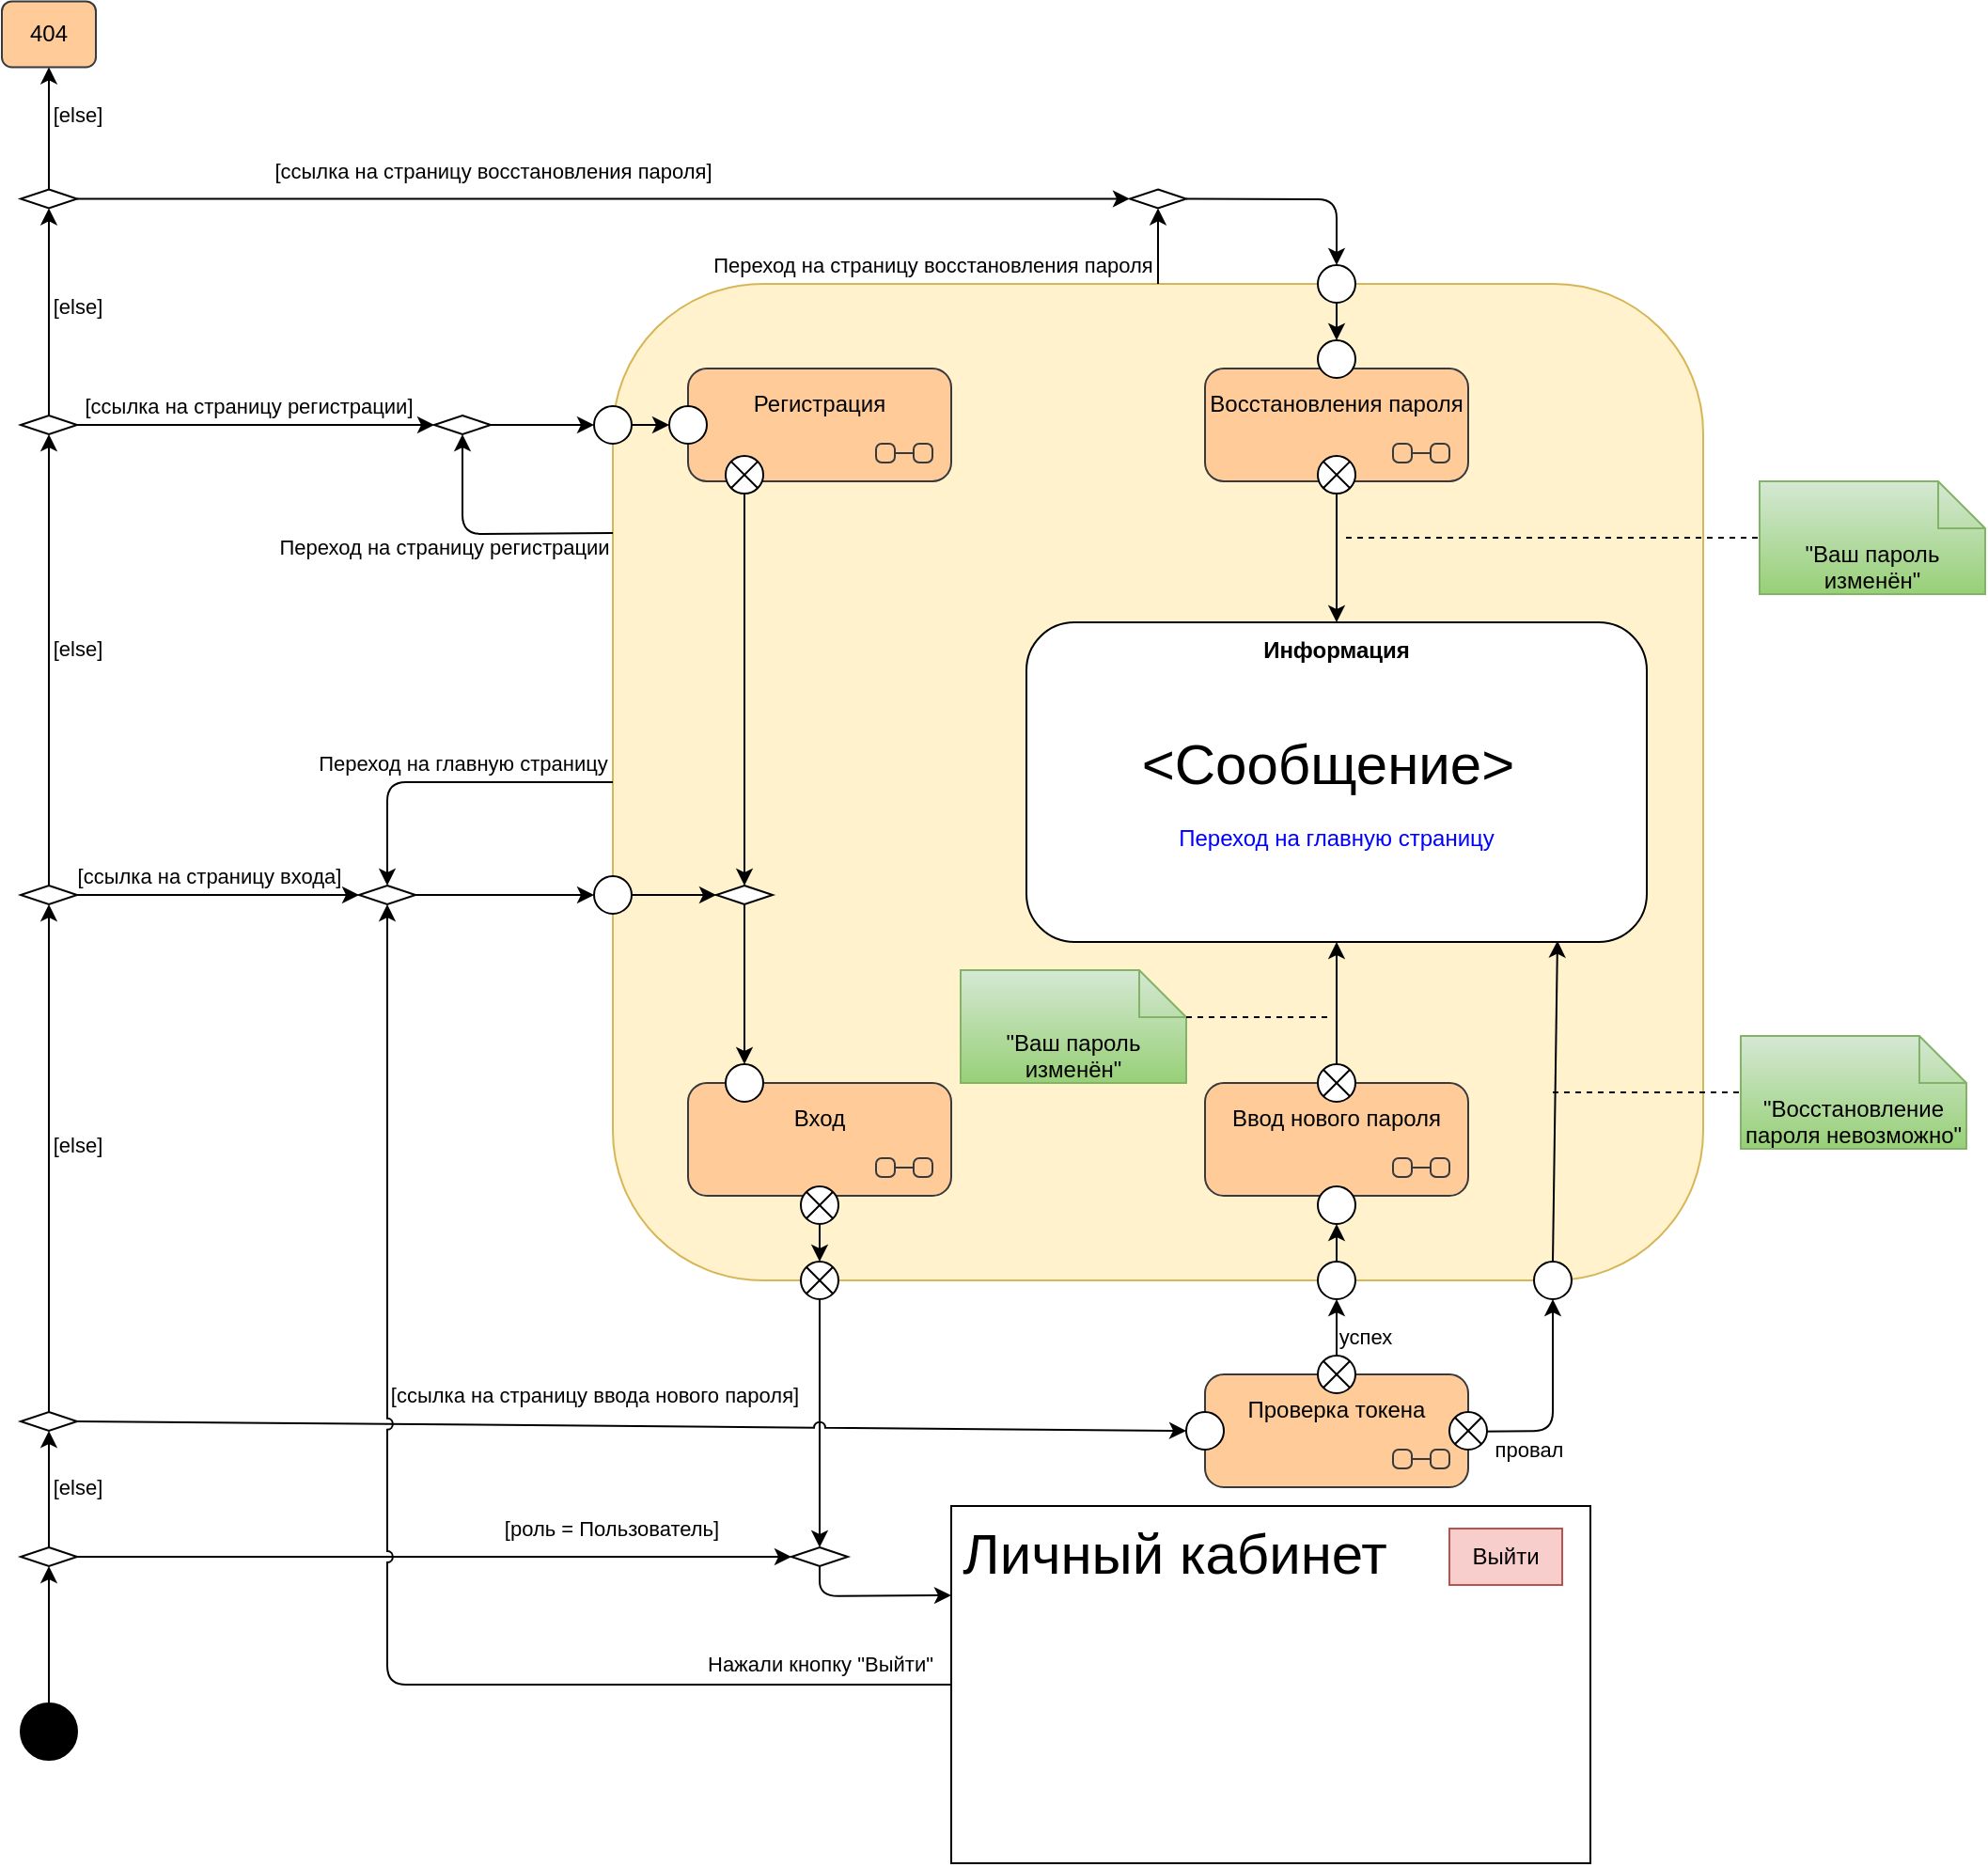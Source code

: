 <mxfile version="23.0.2" type="device">
  <diagram name="Страница — 1" id="lwFxoNZVOsWcV77fsAZV">
    <mxGraphModel dx="1221" dy="823" grid="1" gridSize="10" guides="1" tooltips="1" connect="1" arrows="1" fold="1" page="1" pageScale="1" pageWidth="827" pageHeight="1169" math="0" shadow="0">
      <root>
        <mxCell id="0" />
        <mxCell id="1" parent="0" />
        <mxCell id="IgeLQids6hlCfI4V9-Eq-91" value="" style="rounded=1;whiteSpace=wrap;html=1;fillColor=#fff2cc;strokeColor=#d6b656;" parent="1" vertex="1">
          <mxGeometry x="600" y="250" width="580" height="530" as="geometry" />
        </mxCell>
        <mxCell id="IgeLQids6hlCfI4V9-Eq-19" value="" style="rounded=1;whiteSpace=wrap;html=1;" parent="1" vertex="1">
          <mxGeometry x="820" y="430" width="330" height="170" as="geometry" />
        </mxCell>
        <mxCell id="IgeLQids6hlCfI4V9-Eq-20" value="&lt;b&gt;Информация&lt;/b&gt;" style="text;html=1;strokeColor=none;fillColor=none;align=center;verticalAlign=middle;whiteSpace=wrap;rounded=0;" parent="1" vertex="1">
          <mxGeometry x="890" y="430" width="190" height="30" as="geometry" />
        </mxCell>
        <mxCell id="IgeLQids6hlCfI4V9-Eq-24" value="&lt;font color=&quot;#0000ff&quot;&gt;Переход на главную страницу&lt;/font&gt;" style="text;html=1;strokeColor=none;fillColor=none;align=center;verticalAlign=middle;whiteSpace=wrap;rounded=0;" parent="1" vertex="1">
          <mxGeometry x="898" y="530" width="174" height="30" as="geometry" />
        </mxCell>
        <mxCell id="IgeLQids6hlCfI4V9-Eq-25" value="&lt;font style=&quot;font-size: 30px;&quot;&gt;&amp;lt;Сообщение&amp;gt;&lt;br&gt;&lt;/font&gt;" style="text;html=1;strokeColor=none;fillColor=none;align=center;verticalAlign=middle;whiteSpace=wrap;rounded=0;" parent="1" vertex="1">
          <mxGeometry x="868" y="490" width="225" height="30" as="geometry" />
        </mxCell>
        <mxCell id="IgeLQids6hlCfI4V9-Eq-92" value="" style="rounded=0;whiteSpace=wrap;html=1;" parent="1" vertex="1">
          <mxGeometry x="780" y="900" width="340" height="190" as="geometry" />
        </mxCell>
        <mxCell id="IgeLQids6hlCfI4V9-Eq-94" value="&lt;font style=&quot;font-size: 30px;&quot;&gt;Личный кабинет&lt;br&gt;&lt;/font&gt;" style="text;html=1;strokeColor=none;fillColor=none;align=center;verticalAlign=middle;whiteSpace=wrap;rounded=0;" parent="1" vertex="1">
          <mxGeometry x="780" y="910" width="238" height="30" as="geometry" />
        </mxCell>
        <mxCell id="IgeLQids6hlCfI4V9-Eq-96" value="Выйти" style="rounded=0;whiteSpace=wrap;html=1;fillColor=#f8cecc;strokeColor=#b85450;" parent="1" vertex="1">
          <mxGeometry x="1045" y="912" width="60" height="30" as="geometry" />
        </mxCell>
        <mxCell id="IgeLQids6hlCfI4V9-Eq-97" value="" style="ellipse;whiteSpace=wrap;html=1;" parent="1" vertex="1">
          <mxGeometry x="590" y="315" width="20" height="20" as="geometry" />
        </mxCell>
        <mxCell id="IgeLQids6hlCfI4V9-Eq-100" value="" style="ellipse;whiteSpace=wrap;html=1;" parent="1" vertex="1">
          <mxGeometry x="590" y="565" width="20" height="20" as="geometry" />
        </mxCell>
        <mxCell id="IgeLQids6hlCfI4V9-Eq-102" value="" style="ellipse;whiteSpace=wrap;html=1;" parent="1" vertex="1">
          <mxGeometry x="975" y="770" width="20" height="20" as="geometry" />
        </mxCell>
        <mxCell id="IgeLQids6hlCfI4V9-Eq-103" value="" style="endArrow=classic;html=1;rounded=1;exitX=0.5;exitY=0;exitDx=0;exitDy=0;entryX=0.5;entryY=1;entryDx=0;entryDy=0;curved=0;" parent="1" source="IgeLQids6hlCfI4V9-Eq-102" target="dGpeaqjXoYI7zpuX5_f6-19" edge="1">
          <mxGeometry width="50" height="50" relative="1" as="geometry">
            <mxPoint x="200" y="645" as="sourcePoint" />
            <mxPoint x="985" y="760" as="targetPoint" />
          </mxGeometry>
        </mxCell>
        <mxCell id="IgeLQids6hlCfI4V9-Eq-105" value="" style="ellipse;whiteSpace=wrap;html=1;" parent="1" vertex="1">
          <mxGeometry x="975" y="240" width="20" height="20" as="geometry" />
        </mxCell>
        <mxCell id="IgeLQids6hlCfI4V9-Eq-107" value="" style="shape=sumEllipse;perimeter=ellipsePerimeter;html=1;backgroundOutline=1;" parent="1" vertex="1">
          <mxGeometry x="700" y="770" width="20" height="20" as="geometry" />
        </mxCell>
        <mxCell id="IgeLQids6hlCfI4V9-Eq-110" value="" style="rhombus;whiteSpace=wrap;html=1;" parent="1" vertex="1">
          <mxGeometry x="695" y="922" width="30" height="10" as="geometry" />
        </mxCell>
        <mxCell id="IgeLQids6hlCfI4V9-Eq-111" value="" style="endArrow=classic;html=1;rounded=1;exitX=0.5;exitY=1;exitDx=0;exitDy=0;entryX=0;entryY=0.25;entryDx=0;entryDy=0;curved=0;jumpStyle=arc;" parent="1" source="IgeLQids6hlCfI4V9-Eq-110" target="IgeLQids6hlCfI4V9-Eq-92" edge="1">
          <mxGeometry width="50" height="50" relative="1" as="geometry">
            <mxPoint x="995" y="790" as="sourcePoint" />
            <mxPoint x="995" y="770" as="targetPoint" />
            <Array as="points">
              <mxPoint x="710" y="948" />
            </Array>
          </mxGeometry>
        </mxCell>
        <mxCell id="IgeLQids6hlCfI4V9-Eq-112" value="" style="endArrow=classic;html=1;rounded=1;exitX=0.5;exitY=1;exitDx=0;exitDy=0;entryX=0.5;entryY=0;entryDx=0;entryDy=0;curved=0;jumpStyle=arc;" parent="1" source="IgeLQids6hlCfI4V9-Eq-107" target="IgeLQids6hlCfI4V9-Eq-110" edge="1">
          <mxGeometry width="50" height="50" relative="1" as="geometry">
            <mxPoint x="705" y="910" as="sourcePoint" />
            <mxPoint x="705" y="980" as="targetPoint" />
          </mxGeometry>
        </mxCell>
        <mxCell id="IgeLQids6hlCfI4V9-Eq-113" value="" style="ellipse;fillColor=strokeColor;html=1;" parent="1" vertex="1">
          <mxGeometry x="285" y="1005" width="30" height="30" as="geometry" />
        </mxCell>
        <mxCell id="IgeLQids6hlCfI4V9-Eq-114" value="" style="rhombus;whiteSpace=wrap;html=1;" parent="1" vertex="1">
          <mxGeometry x="285" y="922" width="30" height="10" as="geometry" />
        </mxCell>
        <mxCell id="IgeLQids6hlCfI4V9-Eq-115" value="" style="endArrow=classic;html=1;rounded=1;entryX=0.5;entryY=1;entryDx=0;entryDy=0;curved=0;jumpStyle=arc;" parent="1" source="IgeLQids6hlCfI4V9-Eq-113" target="IgeLQids6hlCfI4V9-Eq-114" edge="1">
          <mxGeometry width="50" height="50" relative="1" as="geometry">
            <mxPoint x="1120" y="905" as="sourcePoint" />
            <mxPoint x="1120" y="975" as="targetPoint" />
          </mxGeometry>
        </mxCell>
        <mxCell id="IgeLQids6hlCfI4V9-Eq-116" value="" style="endArrow=classic;html=1;rounded=1;exitX=1;exitY=0.5;exitDx=0;exitDy=0;entryX=0;entryY=0.5;entryDx=0;entryDy=0;curved=0;jumpStyle=arc;" parent="1" source="IgeLQids6hlCfI4V9-Eq-114" target="IgeLQids6hlCfI4V9-Eq-110" edge="1">
          <mxGeometry width="50" height="50" relative="1" as="geometry">
            <mxPoint x="-150" y="905" as="sourcePoint" />
            <mxPoint x="-120" y="905" as="targetPoint" />
          </mxGeometry>
        </mxCell>
        <mxCell id="IgeLQids6hlCfI4V9-Eq-117" value="[роль = Пользователь]" style="edgeLabel;html=1;align=center;verticalAlign=middle;resizable=0;points=[];" parent="IgeLQids6hlCfI4V9-Eq-116" vertex="1" connectable="0">
          <mxGeometry x="-0.44" y="3" relative="1" as="geometry">
            <mxPoint x="177" y="-12" as="offset" />
          </mxGeometry>
        </mxCell>
        <mxCell id="IgeLQids6hlCfI4V9-Eq-118" value="" style="rhombus;whiteSpace=wrap;html=1;" parent="1" vertex="1">
          <mxGeometry x="285" y="850" width="30" height="10" as="geometry" />
        </mxCell>
        <mxCell id="IgeLQids6hlCfI4V9-Eq-119" value="" style="endArrow=classic;html=1;rounded=1;exitX=0.5;exitY=0;exitDx=0;exitDy=0;entryX=0.5;entryY=1;entryDx=0;entryDy=0;curved=0;jumpStyle=arc;" parent="1" source="IgeLQids6hlCfI4V9-Eq-114" target="IgeLQids6hlCfI4V9-Eq-118" edge="1">
          <mxGeometry width="50" height="50" relative="1" as="geometry">
            <mxPoint x="265" y="900" as="sourcePoint" />
            <mxPoint x="295" y="900" as="targetPoint" />
          </mxGeometry>
        </mxCell>
        <mxCell id="IgeLQids6hlCfI4V9-Eq-120" value="[else]" style="edgeLabel;html=1;align=center;verticalAlign=middle;resizable=0;points=[];" parent="IgeLQids6hlCfI4V9-Eq-119" vertex="1" connectable="0">
          <mxGeometry x="0.052" y="1" relative="1" as="geometry">
            <mxPoint x="16" as="offset" />
          </mxGeometry>
        </mxCell>
        <mxCell id="IgeLQids6hlCfI4V9-Eq-121" value="" style="endArrow=classic;html=1;rounded=1;exitX=1;exitY=0.5;exitDx=0;exitDy=0;curved=0;jumpStyle=arc;entryX=0;entryY=0.5;entryDx=0;entryDy=0;" parent="1" source="IgeLQids6hlCfI4V9-Eq-118" target="dGpeaqjXoYI7zpuX5_f6-31" edge="1">
          <mxGeometry width="50" height="50" relative="1" as="geometry">
            <mxPoint x="-200" y="832.5" as="sourcePoint" />
            <mxPoint x="910" y="832.5" as="targetPoint" />
            <Array as="points" />
          </mxGeometry>
        </mxCell>
        <mxCell id="IgeLQids6hlCfI4V9-Eq-122" value="[ссылка на страницу ввода нового пароля]" style="edgeLabel;html=1;align=center;verticalAlign=middle;resizable=0;points=[];" parent="IgeLQids6hlCfI4V9-Eq-121" vertex="1" connectable="0">
          <mxGeometry x="-0.44" y="3" relative="1" as="geometry">
            <mxPoint x="110" y="-13" as="offset" />
          </mxGeometry>
        </mxCell>
        <mxCell id="IgeLQids6hlCfI4V9-Eq-123" value="" style="rhombus;whiteSpace=wrap;html=1;" parent="1" vertex="1">
          <mxGeometry x="285" y="570" width="30" height="10" as="geometry" />
        </mxCell>
        <mxCell id="IgeLQids6hlCfI4V9-Eq-124" value="" style="endArrow=classic;html=1;rounded=1;exitX=0.5;exitY=0;exitDx=0;exitDy=0;entryX=0.5;entryY=1;entryDx=0;entryDy=0;curved=0;jumpStyle=arc;" parent="1" source="IgeLQids6hlCfI4V9-Eq-118" target="IgeLQids6hlCfI4V9-Eq-123" edge="1">
          <mxGeometry width="50" height="50" relative="1" as="geometry">
            <mxPoint x="300" y="815" as="sourcePoint" />
            <mxPoint x="295" y="830" as="targetPoint" />
          </mxGeometry>
        </mxCell>
        <mxCell id="IgeLQids6hlCfI4V9-Eq-125" value="[else]" style="edgeLabel;html=1;align=center;verticalAlign=middle;resizable=0;points=[];" parent="IgeLQids6hlCfI4V9-Eq-124" vertex="1" connectable="0">
          <mxGeometry x="0.052" y="1" relative="1" as="geometry">
            <mxPoint x="16" as="offset" />
          </mxGeometry>
        </mxCell>
        <mxCell id="IgeLQids6hlCfI4V9-Eq-126" value="" style="endArrow=classic;html=1;rounded=1;exitX=1;exitY=0.5;exitDx=0;exitDy=0;entryX=0;entryY=0.5;entryDx=0;entryDy=0;curved=0;jumpStyle=arc;" parent="1" source="IgeLQids6hlCfI4V9-Eq-123" target="IgeLQids6hlCfI4V9-Eq-129" edge="1">
          <mxGeometry width="50" height="50" relative="1" as="geometry">
            <mxPoint x="310" y="780" as="sourcePoint" />
            <mxPoint x="310" y="720" as="targetPoint" />
          </mxGeometry>
        </mxCell>
        <mxCell id="IgeLQids6hlCfI4V9-Eq-127" value="[ссылка на страницу входа]" style="edgeLabel;html=1;align=center;verticalAlign=middle;resizable=0;points=[];" parent="IgeLQids6hlCfI4V9-Eq-126" vertex="1" connectable="0">
          <mxGeometry x="0.052" y="1" relative="1" as="geometry">
            <mxPoint x="-9" y="-9" as="offset" />
          </mxGeometry>
        </mxCell>
        <mxCell id="IgeLQids6hlCfI4V9-Eq-129" value="" style="rhombus;whiteSpace=wrap;html=1;" parent="1" vertex="1">
          <mxGeometry x="465" y="570" width="30" height="10" as="geometry" />
        </mxCell>
        <mxCell id="IgeLQids6hlCfI4V9-Eq-131" value="" style="endArrow=classic;html=1;rounded=1;exitX=1;exitY=0.5;exitDx=0;exitDy=0;entryX=0;entryY=0.5;entryDx=0;entryDy=0;curved=0;jumpStyle=arc;" parent="1" source="IgeLQids6hlCfI4V9-Eq-129" target="IgeLQids6hlCfI4V9-Eq-100" edge="1">
          <mxGeometry width="50" height="50" relative="1" as="geometry">
            <mxPoint x="1120" y="850" as="sourcePoint" />
            <mxPoint x="1120" y="920" as="targetPoint" />
          </mxGeometry>
        </mxCell>
        <mxCell id="IgeLQids6hlCfI4V9-Eq-132" value="" style="endArrow=classic;html=1;rounded=1;exitX=0;exitY=0.5;exitDx=0;exitDy=0;entryX=0.5;entryY=0;entryDx=0;entryDy=0;curved=0;jumpStyle=arc;" parent="1" source="IgeLQids6hlCfI4V9-Eq-91" target="IgeLQids6hlCfI4V9-Eq-129" edge="1">
          <mxGeometry width="50" height="50" relative="1" as="geometry">
            <mxPoint x="90" y="645" as="sourcePoint" />
            <mxPoint x="180" y="645" as="targetPoint" />
            <Array as="points">
              <mxPoint x="480" y="515" />
            </Array>
          </mxGeometry>
        </mxCell>
        <mxCell id="IgeLQids6hlCfI4V9-Eq-133" value="Переход на главную страницу" style="edgeLabel;html=1;align=center;verticalAlign=middle;resizable=0;points=[];" parent="IgeLQids6hlCfI4V9-Eq-132" vertex="1" connectable="0">
          <mxGeometry x="-0.046" y="-1" relative="1" as="geometry">
            <mxPoint x="3" y="-9" as="offset" />
          </mxGeometry>
        </mxCell>
        <mxCell id="IgeLQids6hlCfI4V9-Eq-134" value="" style="endArrow=classic;html=1;rounded=1;exitX=0;exitY=0.5;exitDx=0;exitDy=0;entryX=0.5;entryY=1;entryDx=0;entryDy=0;curved=0;jumpStyle=arc;" parent="1" source="IgeLQids6hlCfI4V9-Eq-92" target="IgeLQids6hlCfI4V9-Eq-129" edge="1">
          <mxGeometry width="50" height="50" relative="1" as="geometry">
            <mxPoint x="190" y="570" as="sourcePoint" />
            <mxPoint x="75" y="640" as="targetPoint" />
            <Array as="points">
              <mxPoint x="480" y="995" />
            </Array>
          </mxGeometry>
        </mxCell>
        <mxCell id="IgeLQids6hlCfI4V9-Eq-135" value="Нажали кнопку &quot;Выйти&quot;" style="edgeLabel;html=1;align=center;verticalAlign=middle;resizable=0;points=[];" parent="IgeLQids6hlCfI4V9-Eq-134" vertex="1" connectable="0">
          <mxGeometry x="-0.046" y="-1" relative="1" as="geometry">
            <mxPoint x="229" y="30" as="offset" />
          </mxGeometry>
        </mxCell>
        <mxCell id="IgeLQids6hlCfI4V9-Eq-136" value="" style="rhombus;whiteSpace=wrap;html=1;" parent="1" vertex="1">
          <mxGeometry x="505" y="320" width="30" height="10" as="geometry" />
        </mxCell>
        <mxCell id="IgeLQids6hlCfI4V9-Eq-137" value="" style="endArrow=classic;html=1;rounded=1;exitX=1;exitY=0.5;exitDx=0;exitDy=0;entryX=0;entryY=0.5;entryDx=0;entryDy=0;curved=0;jumpStyle=arc;" parent="1" source="IgeLQids6hlCfI4V9-Eq-136" edge="1" target="IgeLQids6hlCfI4V9-Eq-97">
          <mxGeometry width="50" height="50" relative="1" as="geometry">
            <mxPoint x="1120" y="600" as="sourcePoint" />
            <mxPoint x="585" y="325" as="targetPoint" />
          </mxGeometry>
        </mxCell>
        <mxCell id="IgeLQids6hlCfI4V9-Eq-138" value="" style="endArrow=classic;html=1;rounded=1;exitX=0;exitY=0.25;exitDx=0;exitDy=0;curved=0;jumpStyle=arc;" parent="1" source="IgeLQids6hlCfI4V9-Eq-91" edge="1">
          <mxGeometry width="50" height="50" relative="1" as="geometry">
            <mxPoint x="180" y="255" as="sourcePoint" />
            <mxPoint x="520" y="330" as="targetPoint" />
            <Array as="points">
              <mxPoint x="520" y="383" />
            </Array>
          </mxGeometry>
        </mxCell>
        <mxCell id="IgeLQids6hlCfI4V9-Eq-139" value="Переход на страницу регистрации" style="edgeLabel;html=1;align=center;verticalAlign=middle;resizable=0;points=[];" parent="IgeLQids6hlCfI4V9-Eq-138" vertex="1" connectable="0">
          <mxGeometry x="-0.046" y="-1" relative="1" as="geometry">
            <mxPoint x="-27" y="8" as="offset" />
          </mxGeometry>
        </mxCell>
        <mxCell id="IgeLQids6hlCfI4V9-Eq-140" value="" style="rhombus;whiteSpace=wrap;html=1;" parent="1" vertex="1">
          <mxGeometry x="285" y="320" width="30" height="10" as="geometry" />
        </mxCell>
        <mxCell id="IgeLQids6hlCfI4V9-Eq-141" value="" style="endArrow=classic;html=1;rounded=1;exitX=0.5;exitY=0;exitDx=0;exitDy=0;entryX=0.5;entryY=1;entryDx=0;entryDy=0;curved=0;jumpStyle=arc;" parent="1" source="IgeLQids6hlCfI4V9-Eq-123" target="IgeLQids6hlCfI4V9-Eq-140" edge="1">
          <mxGeometry width="50" height="50" relative="1" as="geometry">
            <mxPoint x="300" y="575" as="sourcePoint" />
            <mxPoint x="295" y="580" as="targetPoint" />
          </mxGeometry>
        </mxCell>
        <mxCell id="IgeLQids6hlCfI4V9-Eq-142" value="[else]" style="edgeLabel;html=1;align=center;verticalAlign=middle;resizable=0;points=[];" parent="IgeLQids6hlCfI4V9-Eq-141" vertex="1" connectable="0">
          <mxGeometry x="0.052" y="1" relative="1" as="geometry">
            <mxPoint x="16" as="offset" />
          </mxGeometry>
        </mxCell>
        <mxCell id="IgeLQids6hlCfI4V9-Eq-143" value="" style="endArrow=classic;html=1;rounded=1;exitX=1;exitY=0.5;exitDx=0;exitDy=0;entryX=0;entryY=0.5;entryDx=0;entryDy=0;curved=0;jumpStyle=arc;" parent="1" source="IgeLQids6hlCfI4V9-Eq-140" target="IgeLQids6hlCfI4V9-Eq-136" edge="1">
          <mxGeometry width="50" height="50" relative="1" as="geometry">
            <mxPoint x="325" y="640" as="sourcePoint" />
            <mxPoint x="475" y="640" as="targetPoint" />
          </mxGeometry>
        </mxCell>
        <mxCell id="IgeLQids6hlCfI4V9-Eq-144" value="[ссылка на страницу регистрации]" style="edgeLabel;html=1;align=center;verticalAlign=middle;resizable=0;points=[];" parent="IgeLQids6hlCfI4V9-Eq-143" vertex="1" connectable="0">
          <mxGeometry x="0.052" y="1" relative="1" as="geometry">
            <mxPoint x="-9" y="-9" as="offset" />
          </mxGeometry>
        </mxCell>
        <mxCell id="IgeLQids6hlCfI4V9-Eq-145" value="" style="rhombus;whiteSpace=wrap;html=1;" parent="1" vertex="1">
          <mxGeometry x="285" y="199.74" width="30" height="10" as="geometry" />
        </mxCell>
        <mxCell id="IgeLQids6hlCfI4V9-Eq-146" value="" style="endArrow=classic;html=1;rounded=1;exitX=0.5;exitY=0;exitDx=0;exitDy=0;entryX=0.5;entryY=1;entryDx=0;entryDy=0;curved=0;jumpStyle=arc;" parent="1" source="IgeLQids6hlCfI4V9-Eq-140" target="IgeLQids6hlCfI4V9-Eq-145" edge="1">
          <mxGeometry width="50" height="50" relative="1" as="geometry">
            <mxPoint x="300" y="296.53" as="sourcePoint" />
            <mxPoint x="295" y="301.53" as="targetPoint" />
          </mxGeometry>
        </mxCell>
        <mxCell id="IgeLQids6hlCfI4V9-Eq-147" value="[else]" style="edgeLabel;html=1;align=center;verticalAlign=middle;resizable=0;points=[];" parent="IgeLQids6hlCfI4V9-Eq-146" vertex="1" connectable="0">
          <mxGeometry x="0.052" y="1" relative="1" as="geometry">
            <mxPoint x="16" as="offset" />
          </mxGeometry>
        </mxCell>
        <mxCell id="IgeLQids6hlCfI4V9-Eq-148" value="" style="endArrow=classic;html=1;rounded=1;exitX=0.5;exitY=0;exitDx=0;exitDy=0;curved=0;jumpStyle=arc;entryX=0.5;entryY=1;entryDx=0;entryDy=0;" parent="1" source="IgeLQids6hlCfI4V9-Eq-91" target="IgeLQids6hlCfI4V9-Eq-151" edge="1">
          <mxGeometry width="50" height="50" relative="1" as="geometry">
            <mxPoint x="705" y="311.53" as="sourcePoint" />
            <mxPoint x="860" y="120" as="targetPoint" />
          </mxGeometry>
        </mxCell>
        <mxCell id="IgeLQids6hlCfI4V9-Eq-149" value="Переход на страницу восстановления пароля" style="edgeLabel;html=1;align=center;verticalAlign=middle;resizable=0;points=[];" parent="IgeLQids6hlCfI4V9-Eq-148" vertex="1" connectable="0">
          <mxGeometry x="0.052" y="1" relative="1" as="geometry">
            <mxPoint x="-119" y="11" as="offset" />
          </mxGeometry>
        </mxCell>
        <mxCell id="IgeLQids6hlCfI4V9-Eq-151" value="" style="rhombus;whiteSpace=wrap;html=1;" parent="1" vertex="1">
          <mxGeometry x="875" y="199.74" width="30" height="10" as="geometry" />
        </mxCell>
        <mxCell id="IgeLQids6hlCfI4V9-Eq-152" value="" style="endArrow=classic;html=1;rounded=1;exitX=1;exitY=0.5;exitDx=0;exitDy=0;curved=0;jumpStyle=arc;entryX=0;entryY=0.5;entryDx=0;entryDy=0;" parent="1" source="IgeLQids6hlCfI4V9-Eq-145" target="IgeLQids6hlCfI4V9-Eq-151" edge="1">
          <mxGeometry width="50" height="50" relative="1" as="geometry">
            <mxPoint x="545" y="399.74" as="sourcePoint" />
            <mxPoint x="775" y="169.74" as="targetPoint" />
          </mxGeometry>
        </mxCell>
        <mxCell id="IgeLQids6hlCfI4V9-Eq-157" value="[ссылка на страницу восстановления пароля]" style="edgeLabel;html=1;align=center;verticalAlign=middle;resizable=0;points=[];" parent="IgeLQids6hlCfI4V9-Eq-152" vertex="1" connectable="0">
          <mxGeometry x="-0.635" y="1" relative="1" as="geometry">
            <mxPoint x="119" y="-14" as="offset" />
          </mxGeometry>
        </mxCell>
        <mxCell id="IgeLQids6hlCfI4V9-Eq-153" value="" style="endArrow=classic;html=1;rounded=1;exitX=1;exitY=0.5;exitDx=0;exitDy=0;curved=0;jumpStyle=arc;entryX=0.5;entryY=0;entryDx=0;entryDy=0;" parent="1" source="IgeLQids6hlCfI4V9-Eq-151" target="IgeLQids6hlCfI4V9-Eq-105" edge="1">
          <mxGeometry width="50" height="50" relative="1" as="geometry">
            <mxPoint x="-90" y="155" as="sourcePoint" />
            <mxPoint x="515" y="155" as="targetPoint" />
            <Array as="points">
              <mxPoint x="985" y="205" />
            </Array>
          </mxGeometry>
        </mxCell>
        <mxCell id="IgeLQids6hlCfI4V9-Eq-154" value="404" style="rounded=1;whiteSpace=wrap;html=1;fillColor=#ffcc99;strokeColor=#36393d;" parent="1" vertex="1">
          <mxGeometry x="275" y="99.74" width="50" height="35" as="geometry" />
        </mxCell>
        <mxCell id="IgeLQids6hlCfI4V9-Eq-155" value="" style="endArrow=classic;html=1;rounded=1;exitX=0.5;exitY=0;exitDx=0;exitDy=0;entryX=0.5;entryY=1;entryDx=0;entryDy=0;curved=0;jumpStyle=arc;" parent="1" source="IgeLQids6hlCfI4V9-Eq-145" target="IgeLQids6hlCfI4V9-Eq-154" edge="1">
          <mxGeometry width="50" height="50" relative="1" as="geometry">
            <mxPoint x="310" y="394.74" as="sourcePoint" />
            <mxPoint x="310" y="219.74" as="targetPoint" />
          </mxGeometry>
        </mxCell>
        <mxCell id="IgeLQids6hlCfI4V9-Eq-156" value="[else]" style="edgeLabel;html=1;align=center;verticalAlign=middle;resizable=0;points=[];" parent="IgeLQids6hlCfI4V9-Eq-155" vertex="1" connectable="0">
          <mxGeometry x="0.052" y="1" relative="1" as="geometry">
            <mxPoint x="16" y="-6" as="offset" />
          </mxGeometry>
        </mxCell>
        <mxCell id="IgeLQids6hlCfI4V9-Eq-158" value="&quot;Ваш пароль изменён&quot;" style="shape=note2;boundedLbl=1;whiteSpace=wrap;html=1;size=25;verticalAlign=top;align=center;fillColor=#d5e8d4;gradientColor=#97d077;strokeColor=#82b366;" parent="1" vertex="1">
          <mxGeometry x="785" y="615" width="120" height="60" as="geometry" />
        </mxCell>
        <mxCell id="IgeLQids6hlCfI4V9-Eq-159" value="&quot;Ваш пароль изменён&quot;" style="shape=note2;boundedLbl=1;whiteSpace=wrap;html=1;size=25;verticalAlign=top;align=center;fillColor=#d5e8d4;gradientColor=#97d077;strokeColor=#82b366;" parent="1" vertex="1">
          <mxGeometry x="1210" y="355" width="120" height="60" as="geometry" />
        </mxCell>
        <mxCell id="IgeLQids6hlCfI4V9-Eq-160" value="" style="endArrow=none;dashed=1;html=1;rounded=0;entryX=0;entryY=0;entryDx=120.0;entryDy=25;entryPerimeter=0;" parent="1" target="IgeLQids6hlCfI4V9-Eq-158" edge="1">
          <mxGeometry width="50" height="50" relative="1" as="geometry">
            <mxPoint x="980" y="640" as="sourcePoint" />
            <mxPoint x="1400" y="470" as="targetPoint" />
          </mxGeometry>
        </mxCell>
        <mxCell id="IgeLQids6hlCfI4V9-Eq-161" value="" style="endArrow=none;dashed=1;html=1;rounded=0;entryX=0;entryY=0.5;entryDx=0;entryDy=0;entryPerimeter=0;" parent="1" target="IgeLQids6hlCfI4V9-Eq-159" edge="1">
          <mxGeometry width="50" height="50" relative="1" as="geometry">
            <mxPoint x="990" y="385" as="sourcePoint" />
            <mxPoint x="1570" y="595" as="targetPoint" />
          </mxGeometry>
        </mxCell>
        <mxCell id="Hw_Np0mPRpR-K1o3CZ9B-4" value="" style="endArrow=classic;html=1;rounded=1;exitX=0;exitY=0.5;exitDx=0;exitDy=0;entryX=0.5;entryY=1;entryDx=0;entryDy=0;curved=0;jumpStyle=arc;" parent="1" source="dGpeaqjXoYI7zpuX5_f6-33" target="IgeLQids6hlCfI4V9-Eq-102" edge="1">
          <mxGeometry width="50" height="50" relative="1" as="geometry">
            <mxPoint x="985" y="833" as="sourcePoint" />
            <mxPoint x="705" y="900" as="targetPoint" />
          </mxGeometry>
        </mxCell>
        <mxCell id="Hw_Np0mPRpR-K1o3CZ9B-5" value="успех" style="edgeLabel;html=1;align=center;verticalAlign=middle;resizable=0;points=[];" parent="Hw_Np0mPRpR-K1o3CZ9B-4" vertex="1" connectable="0">
          <mxGeometry x="-0.126" y="-1" relative="1" as="geometry">
            <mxPoint x="14" y="3" as="offset" />
          </mxGeometry>
        </mxCell>
        <mxCell id="Hw_Np0mPRpR-K1o3CZ9B-6" value="" style="endArrow=classic;html=1;rounded=1;exitX=0.517;exitY=0.207;exitDx=0;exitDy=0;curved=0;jumpStyle=arc;entryX=0.5;entryY=1;entryDx=0;entryDy=0;exitPerimeter=0;" parent="1" source="dGpeaqjXoYI7zpuX5_f6-32" target="Hw_Np0mPRpR-K1o3CZ9B-8" edge="1">
          <mxGeometry width="50" height="50" relative="1" as="geometry">
            <mxPoint x="1000" y="838" as="sourcePoint" />
            <mxPoint x="1410" y="800" as="targetPoint" />
            <Array as="points">
              <mxPoint x="1100" y="860" />
            </Array>
          </mxGeometry>
        </mxCell>
        <mxCell id="dGpeaqjXoYI7zpuX5_f6-34" value="провал" style="edgeLabel;html=1;align=center;verticalAlign=middle;resizable=0;points=[];" vertex="1" connectable="0" parent="Hw_Np0mPRpR-K1o3CZ9B-6">
          <mxGeometry x="-0.536" y="1" relative="1" as="geometry">
            <mxPoint y="11" as="offset" />
          </mxGeometry>
        </mxCell>
        <mxCell id="Hw_Np0mPRpR-K1o3CZ9B-8" value="" style="ellipse;whiteSpace=wrap;html=1;" parent="1" vertex="1">
          <mxGeometry x="1090" y="770" width="20" height="20" as="geometry" />
        </mxCell>
        <mxCell id="Hw_Np0mPRpR-K1o3CZ9B-9" value="" style="endArrow=classic;html=1;rounded=1;entryX=0.856;entryY=0.996;entryDx=0;entryDy=0;curved=0;exitX=0.5;exitY=0;exitDx=0;exitDy=0;entryPerimeter=0;" parent="1" source="Hw_Np0mPRpR-K1o3CZ9B-8" target="IgeLQids6hlCfI4V9-Eq-19" edge="1">
          <mxGeometry width="50" height="50" relative="1" as="geometry">
            <mxPoint x="1170" y="520" as="sourcePoint" />
            <mxPoint x="655" y="773" as="targetPoint" />
          </mxGeometry>
        </mxCell>
        <mxCell id="Hw_Np0mPRpR-K1o3CZ9B-10" value="&quot;Восстановление пароля невозможно&quot;" style="shape=note2;boundedLbl=1;whiteSpace=wrap;html=1;size=25;verticalAlign=top;align=center;fillColor=#d5e8d4;gradientColor=#97d077;strokeColor=#82b366;" parent="1" vertex="1">
          <mxGeometry x="1200" y="650" width="120" height="60" as="geometry" />
        </mxCell>
        <mxCell id="dGpeaqjXoYI7zpuX5_f6-1" value="Регистрация" style="shape=umlState;rounded=1;verticalAlign=top;spacingTop=5;umlStateSymbol=collapseState;absoluteArcSize=1;arcSize=10;html=1;whiteSpace=wrap;fillColor=#ffcc99;strokeColor=#36393d;" vertex="1" parent="1">
          <mxGeometry x="640" y="295" width="140" height="60" as="geometry" />
        </mxCell>
        <mxCell id="dGpeaqjXoYI7zpuX5_f6-2" value="Вход" style="shape=umlState;rounded=1;verticalAlign=top;spacingTop=5;umlStateSymbol=collapseState;absoluteArcSize=1;arcSize=10;html=1;whiteSpace=wrap;fillColor=#ffcc99;strokeColor=#36393d;" vertex="1" parent="1">
          <mxGeometry x="640" y="675" width="140" height="60" as="geometry" />
        </mxCell>
        <mxCell id="dGpeaqjXoYI7zpuX5_f6-5" value="" style="ellipse;whiteSpace=wrap;html=1;" vertex="1" parent="1">
          <mxGeometry x="630" y="315" width="20" height="20" as="geometry" />
        </mxCell>
        <mxCell id="dGpeaqjXoYI7zpuX5_f6-6" value="" style="ellipse;whiteSpace=wrap;html=1;" vertex="1" parent="1">
          <mxGeometry x="660" y="665" width="20" height="20" as="geometry" />
        </mxCell>
        <mxCell id="dGpeaqjXoYI7zpuX5_f6-9" value="" style="endArrow=classic;html=1;rounded=1;exitX=1;exitY=0.5;exitDx=0;exitDy=0;entryX=0;entryY=0.5;entryDx=0;entryDy=0;curved=0;jumpStyle=arc;" edge="1" parent="1" source="IgeLQids6hlCfI4V9-Eq-100" target="dGpeaqjXoYI7zpuX5_f6-12">
          <mxGeometry width="50" height="50" relative="1" as="geometry">
            <mxPoint x="505" y="585" as="sourcePoint" />
            <mxPoint x="655" y="575" as="targetPoint" />
          </mxGeometry>
        </mxCell>
        <mxCell id="dGpeaqjXoYI7zpuX5_f6-10" value="" style="endArrow=classic;html=1;rounded=1;exitX=1;exitY=0.5;exitDx=0;exitDy=0;entryX=0;entryY=0.5;entryDx=0;entryDy=0;curved=0;jumpStyle=arc;" edge="1" parent="1" source="IgeLQids6hlCfI4V9-Eq-97" target="dGpeaqjXoYI7zpuX5_f6-5">
          <mxGeometry width="50" height="50" relative="1" as="geometry">
            <mxPoint x="620" y="640" as="sourcePoint" />
            <mxPoint x="640" y="640" as="targetPoint" />
          </mxGeometry>
        </mxCell>
        <mxCell id="dGpeaqjXoYI7zpuX5_f6-11" value="" style="shape=sumEllipse;perimeter=ellipsePerimeter;html=1;backgroundOutline=1;" vertex="1" parent="1">
          <mxGeometry x="660" y="341.53" width="20" height="20" as="geometry" />
        </mxCell>
        <mxCell id="dGpeaqjXoYI7zpuX5_f6-12" value="" style="rhombus;whiteSpace=wrap;html=1;" vertex="1" parent="1">
          <mxGeometry x="655" y="570" width="30" height="10" as="geometry" />
        </mxCell>
        <mxCell id="dGpeaqjXoYI7zpuX5_f6-13" value="" style="endArrow=classic;html=1;rounded=1;exitX=0.5;exitY=1;exitDx=0;exitDy=0;entryX=0.5;entryY=0;entryDx=0;entryDy=0;curved=0;jumpStyle=arc;" edge="1" parent="1" source="dGpeaqjXoYI7zpuX5_f6-12" target="dGpeaqjXoYI7zpuX5_f6-6">
          <mxGeometry width="50" height="50" relative="1" as="geometry">
            <mxPoint x="620" y="640" as="sourcePoint" />
            <mxPoint x="665" y="640" as="targetPoint" />
          </mxGeometry>
        </mxCell>
        <mxCell id="dGpeaqjXoYI7zpuX5_f6-14" value="" style="endArrow=classic;html=1;rounded=1;exitX=0.5;exitY=1;exitDx=0;exitDy=0;entryX=0.5;entryY=0;entryDx=0;entryDy=0;curved=0;jumpStyle=arc;" edge="1" parent="1" source="dGpeaqjXoYI7zpuX5_f6-11" target="dGpeaqjXoYI7zpuX5_f6-12">
          <mxGeometry width="50" height="50" relative="1" as="geometry">
            <mxPoint x="620" y="640" as="sourcePoint" />
            <mxPoint x="665" y="640" as="targetPoint" />
          </mxGeometry>
        </mxCell>
        <mxCell id="dGpeaqjXoYI7zpuX5_f6-15" value="" style="shape=sumEllipse;perimeter=ellipsePerimeter;html=1;backgroundOutline=1;" vertex="1" parent="1">
          <mxGeometry x="700" y="730" width="20" height="20" as="geometry" />
        </mxCell>
        <mxCell id="dGpeaqjXoYI7zpuX5_f6-16" value="" style="endArrow=classic;html=1;rounded=1;exitX=0.5;exitY=1;exitDx=0;exitDy=0;entryX=0.5;entryY=0;entryDx=0;entryDy=0;curved=0;jumpStyle=arc;" edge="1" parent="1" source="dGpeaqjXoYI7zpuX5_f6-15" target="IgeLQids6hlCfI4V9-Eq-107">
          <mxGeometry width="50" height="50" relative="1" as="geometry">
            <mxPoint x="680" y="645" as="sourcePoint" />
            <mxPoint x="680" y="675" as="targetPoint" />
          </mxGeometry>
        </mxCell>
        <mxCell id="dGpeaqjXoYI7zpuX5_f6-18" value="Ввод нового пароля" style="shape=umlState;rounded=1;verticalAlign=top;spacingTop=5;umlStateSymbol=collapseState;absoluteArcSize=1;arcSize=10;html=1;whiteSpace=wrap;fillColor=#ffcc99;strokeColor=#36393d;" vertex="1" parent="1">
          <mxGeometry x="915" y="675" width="140" height="60" as="geometry" />
        </mxCell>
        <mxCell id="dGpeaqjXoYI7zpuX5_f6-19" value="" style="ellipse;whiteSpace=wrap;html=1;" vertex="1" parent="1">
          <mxGeometry x="975" y="730" width="20" height="20" as="geometry" />
        </mxCell>
        <mxCell id="dGpeaqjXoYI7zpuX5_f6-20" value="Восстановления пароля" style="shape=umlState;rounded=1;verticalAlign=top;spacingTop=5;umlStateSymbol=collapseState;absoluteArcSize=1;arcSize=10;html=1;whiteSpace=wrap;fillColor=#ffcc99;strokeColor=#36393d;" vertex="1" parent="1">
          <mxGeometry x="915" y="295" width="140" height="60" as="geometry" />
        </mxCell>
        <mxCell id="dGpeaqjXoYI7zpuX5_f6-21" value="" style="ellipse;whiteSpace=wrap;html=1;" vertex="1" parent="1">
          <mxGeometry x="975" y="280" width="20" height="20" as="geometry" />
        </mxCell>
        <mxCell id="dGpeaqjXoYI7zpuX5_f6-22" value="" style="endArrow=classic;html=1;rounded=1;exitX=0.5;exitY=1;exitDx=0;exitDy=0;entryX=0.5;entryY=0;entryDx=0;entryDy=0;curved=0;" edge="1" parent="1" source="IgeLQids6hlCfI4V9-Eq-105" target="dGpeaqjXoYI7zpuX5_f6-21">
          <mxGeometry width="50" height="50" relative="1" as="geometry">
            <mxPoint x="995" y="790" as="sourcePoint" />
            <mxPoint x="995" y="760" as="targetPoint" />
          </mxGeometry>
        </mxCell>
        <mxCell id="dGpeaqjXoYI7zpuX5_f6-23" value="" style="shape=sumEllipse;perimeter=ellipsePerimeter;html=1;backgroundOutline=1;" vertex="1" parent="1">
          <mxGeometry x="975" y="341.53" width="20" height="20" as="geometry" />
        </mxCell>
        <mxCell id="dGpeaqjXoYI7zpuX5_f6-24" value="" style="shape=sumEllipse;perimeter=ellipsePerimeter;html=1;backgroundOutline=1;" vertex="1" parent="1">
          <mxGeometry x="975" y="665" width="20" height="20" as="geometry" />
        </mxCell>
        <mxCell id="dGpeaqjXoYI7zpuX5_f6-26" value="" style="endArrow=classic;html=1;rounded=1;exitX=0.5;exitY=1;exitDx=0;exitDy=0;entryX=0.5;entryY=0;entryDx=0;entryDy=0;curved=0;jumpStyle=arc;" edge="1" parent="1" source="dGpeaqjXoYI7zpuX5_f6-23" target="IgeLQids6hlCfI4V9-Eq-19">
          <mxGeometry width="50" height="50" relative="1" as="geometry">
            <mxPoint x="680" y="645" as="sourcePoint" />
            <mxPoint x="680" y="675" as="targetPoint" />
          </mxGeometry>
        </mxCell>
        <mxCell id="dGpeaqjXoYI7zpuX5_f6-28" value="" style="endArrow=classic;html=1;rounded=1;exitX=0.5;exitY=0;exitDx=0;exitDy=0;entryX=0.5;entryY=1;entryDx=0;entryDy=0;curved=0;jumpStyle=arc;" edge="1" parent="1" source="dGpeaqjXoYI7zpuX5_f6-24" target="IgeLQids6hlCfI4V9-Eq-19">
          <mxGeometry width="50" height="50" relative="1" as="geometry">
            <mxPoint x="995" y="372" as="sourcePoint" />
            <mxPoint x="995" y="440" as="targetPoint" />
          </mxGeometry>
        </mxCell>
        <mxCell id="dGpeaqjXoYI7zpuX5_f6-29" value="" style="endArrow=none;dashed=1;html=1;rounded=0;entryX=0;entryY=0.5;entryDx=0;entryDy=0;entryPerimeter=0;" edge="1" parent="1" target="Hw_Np0mPRpR-K1o3CZ9B-10">
          <mxGeometry width="50" height="50" relative="1" as="geometry">
            <mxPoint x="1100" y="680" as="sourcePoint" />
            <mxPoint x="1210" y="315" as="targetPoint" />
          </mxGeometry>
        </mxCell>
        <mxCell id="dGpeaqjXoYI7zpuX5_f6-30" value="Проверка токена" style="shape=umlState;rounded=1;verticalAlign=top;spacingTop=5;umlStateSymbol=collapseState;absoluteArcSize=1;arcSize=10;html=1;whiteSpace=wrap;fillColor=#ffcc99;strokeColor=#36393d;" vertex="1" parent="1">
          <mxGeometry x="915" y="830" width="140" height="60" as="geometry" />
        </mxCell>
        <mxCell id="dGpeaqjXoYI7zpuX5_f6-31" value="" style="ellipse;whiteSpace=wrap;html=1;" vertex="1" parent="1">
          <mxGeometry x="905" y="850" width="20" height="20" as="geometry" />
        </mxCell>
        <mxCell id="dGpeaqjXoYI7zpuX5_f6-32" value="" style="shape=sumEllipse;perimeter=ellipsePerimeter;html=1;backgroundOutline=1;direction=south;" vertex="1" parent="1">
          <mxGeometry x="1045" y="850" width="20" height="20" as="geometry" />
        </mxCell>
        <mxCell id="dGpeaqjXoYI7zpuX5_f6-33" value="" style="shape=sumEllipse;perimeter=ellipsePerimeter;html=1;backgroundOutline=1;direction=south;" vertex="1" parent="1">
          <mxGeometry x="975" y="820" width="20" height="20" as="geometry" />
        </mxCell>
      </root>
    </mxGraphModel>
  </diagram>
</mxfile>
